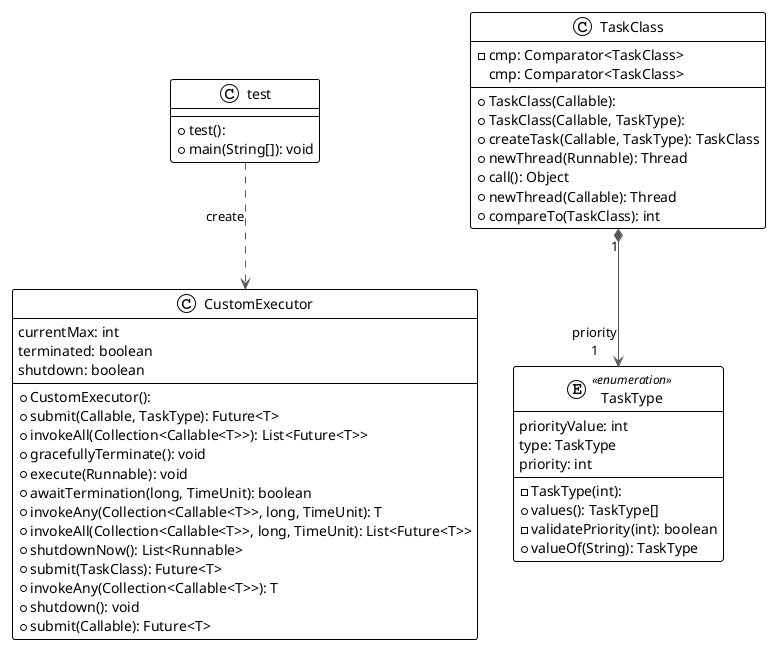 @startuml

!theme plain
top to bottom direction
skinparam linetype ortho

class CustomExecutor {
  + CustomExecutor(): 
  + submit(Callable, TaskType): Future<T>
  + invokeAll(Collection<Callable<T>>): List<Future<T>>
  + gracefullyTerminate(): void
  + execute(Runnable): void
  + awaitTermination(long, TimeUnit): boolean
  + invokeAny(Collection<Callable<T>>, long, TimeUnit): T
  + invokeAll(Collection<Callable<T>>, long, TimeUnit): List<Future<T>>
  + shutdownNow(): List<Runnable>
  + submit(TaskClass): Future<T>
  + invokeAny(Collection<Callable<T>>): T
  + shutdown(): void
  + submit(Callable): Future<T>
   currentMax: int
   terminated: boolean
   shutdown: boolean
}
class TaskClass {
  + TaskClass(Callable): 
  + TaskClass(Callable, TaskType): 
  - cmp: Comparator<TaskClass>
  + createTask(Callable, TaskType): TaskClass
  + newThread(Runnable): Thread
  + call(): Object
  + newThread(Callable): Thread
  + compareTo(TaskClass): int
   cmp: Comparator<TaskClass>
}
enum TaskType << enumeration >> {
  - TaskType(int): 
  + values(): TaskType[]
  - validatePriority(int): boolean
  + valueOf(String): TaskType
   priorityValue: int
   type: TaskType
   priority: int
}
class test {
  + test(): 
  + main(String[]): void
}

TaskClass      "1" *-[#595959,plain]-> "priority\n1" TaskType       
test            -[#595959,dashed]->  CustomExecutor : "«create»"
@enduml
